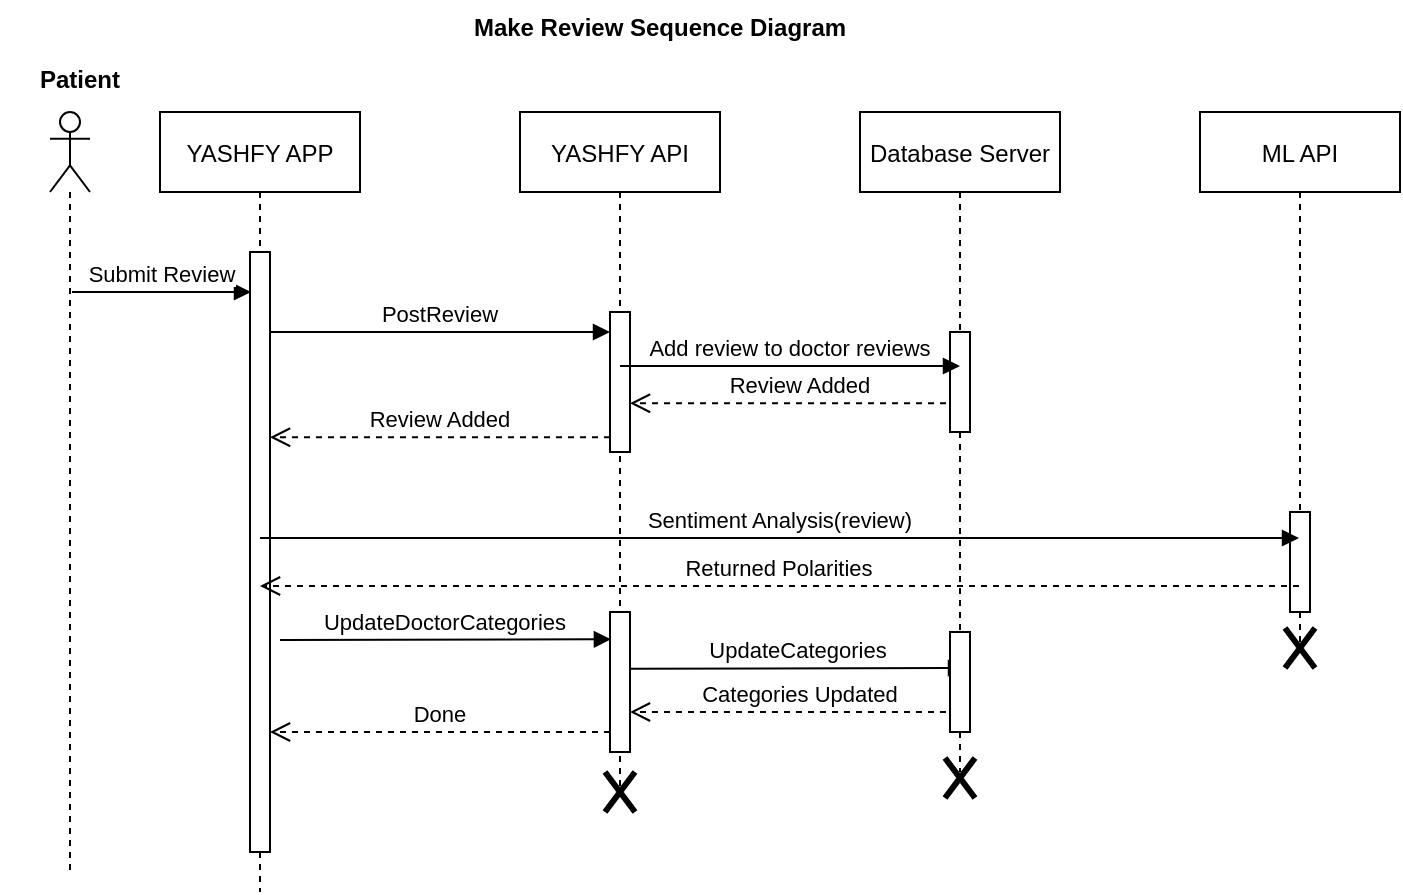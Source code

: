 <mxfile version="16.6.4" type="device"><diagram id="kgpKYQtTHZ0yAKxKKP6v" name="Page-1"><mxGraphModel dx="1085" dy="610" grid="1" gridSize="10" guides="1" tooltips="1" connect="1" arrows="1" fold="1" page="1" pageScale="1" pageWidth="850" pageHeight="1100" math="0" shadow="0"><root><mxCell id="0"/><mxCell id="1" parent="0"/><mxCell id="3nuBFxr9cyL0pnOWT2aG-1" value="YASHFY APP" style="shape=umlLifeline;perimeter=lifelinePerimeter;container=1;collapsible=0;recursiveResize=0;rounded=0;shadow=0;strokeWidth=1;" parent="1" vertex="1"><mxGeometry x="120" y="80" width="100" height="390" as="geometry"/></mxCell><mxCell id="3nuBFxr9cyL0pnOWT2aG-2" value="" style="points=[];perimeter=orthogonalPerimeter;rounded=0;shadow=0;strokeWidth=1;" parent="3nuBFxr9cyL0pnOWT2aG-1" vertex="1"><mxGeometry x="45" y="70" width="10" height="300" as="geometry"/></mxCell><mxCell id="Q5_kEp4C6wmAfCaZ95lo-2" value="Submit Review" style="verticalAlign=bottom;endArrow=block;shadow=0;strokeWidth=1;" edge="1" parent="3nuBFxr9cyL0pnOWT2aG-1"><mxGeometry relative="1" as="geometry"><mxPoint x="-44" y="90.0" as="sourcePoint"/><mxPoint x="45.5" y="90.0" as="targetPoint"/></mxGeometry></mxCell><mxCell id="Q5_kEp4C6wmAfCaZ95lo-10" value="Review Added" style="verticalAlign=bottom;endArrow=open;dashed=1;endSize=8;exitX=0;exitY=0.95;shadow=0;strokeWidth=1;" edge="1" parent="3nuBFxr9cyL0pnOWT2aG-1"><mxGeometry relative="1" as="geometry"><mxPoint x="55.0" y="162.63" as="targetPoint"/><mxPoint x="225" y="162.63" as="sourcePoint"/></mxGeometry></mxCell><mxCell id="Q5_kEp4C6wmAfCaZ95lo-24" value="UpdateDoctorCategories" style="verticalAlign=bottom;endArrow=block;entryX=0.145;entryY=0.321;shadow=0;strokeWidth=1;entryDx=0;entryDy=0;entryPerimeter=0;" edge="1" parent="3nuBFxr9cyL0pnOWT2aG-1"><mxGeometry relative="1" as="geometry"><mxPoint x="60" y="264" as="sourcePoint"/><mxPoint x="225.45" y="263.63" as="targetPoint"/></mxGeometry></mxCell><mxCell id="3nuBFxr9cyL0pnOWT2aG-5" value="YASHFY API" style="shape=umlLifeline;perimeter=lifelinePerimeter;container=1;collapsible=0;recursiveResize=0;rounded=0;shadow=0;strokeWidth=1;" parent="1" vertex="1"><mxGeometry x="300" y="80" width="100" height="340" as="geometry"/></mxCell><mxCell id="3nuBFxr9cyL0pnOWT2aG-6" value="" style="points=[];perimeter=orthogonalPerimeter;rounded=0;shadow=0;strokeWidth=1;" parent="3nuBFxr9cyL0pnOWT2aG-5" vertex="1"><mxGeometry x="45" y="100" width="10" height="70" as="geometry"/></mxCell><mxCell id="Q5_kEp4C6wmAfCaZ95lo-9" value="Review Added" style="verticalAlign=bottom;endArrow=open;dashed=1;endSize=8;exitX=0;exitY=0.95;shadow=0;strokeWidth=1;" edge="1" parent="3nuBFxr9cyL0pnOWT2aG-5"><mxGeometry relative="1" as="geometry"><mxPoint x="55" y="145.63" as="targetPoint"/><mxPoint x="225" y="145.63" as="sourcePoint"/></mxGeometry></mxCell><mxCell id="Q5_kEp4C6wmAfCaZ95lo-25" value="" style="points=[];perimeter=orthogonalPerimeter;rounded=0;shadow=0;strokeWidth=1;" vertex="1" parent="3nuBFxr9cyL0pnOWT2aG-5"><mxGeometry x="45" y="250" width="10" height="70" as="geometry"/></mxCell><mxCell id="Q5_kEp4C6wmAfCaZ95lo-28" value="Categories Updated" style="verticalAlign=bottom;endArrow=open;dashed=1;endSize=8;exitX=0;exitY=0.95;shadow=0;strokeWidth=1;" edge="1" parent="3nuBFxr9cyL0pnOWT2aG-5"><mxGeometry relative="1" as="geometry"><mxPoint x="55" y="300.0" as="targetPoint"/><mxPoint x="225" y="300.0" as="sourcePoint"/></mxGeometry></mxCell><mxCell id="Q5_kEp4C6wmAfCaZ95lo-29" value="Done" style="verticalAlign=bottom;endArrow=open;dashed=1;endSize=8;exitX=0;exitY=0.95;shadow=0;strokeWidth=1;" edge="1" parent="3nuBFxr9cyL0pnOWT2aG-5"><mxGeometry relative="1" as="geometry"><mxPoint x="-125.0" y="310.0" as="targetPoint"/><mxPoint x="45" y="310.0" as="sourcePoint"/></mxGeometry></mxCell><mxCell id="3nuBFxr9cyL0pnOWT2aG-8" value="PostReview" style="verticalAlign=bottom;endArrow=block;entryX=0;entryY=0;shadow=0;strokeWidth=1;" parent="1" edge="1"><mxGeometry relative="1" as="geometry"><mxPoint x="175.0" y="190.0" as="sourcePoint"/><mxPoint x="345.0" y="190.0" as="targetPoint"/></mxGeometry></mxCell><mxCell id="Q5_kEp4C6wmAfCaZ95lo-1" value="" style="shape=umlLifeline;participant=umlActor;perimeter=lifelinePerimeter;whiteSpace=wrap;html=1;container=1;collapsible=0;recursiveResize=0;verticalAlign=top;spacingTop=36;outlineConnect=0;" vertex="1" parent="1"><mxGeometry x="65" y="80" width="20" height="380" as="geometry"/></mxCell><mxCell id="Q5_kEp4C6wmAfCaZ95lo-4" value="Database Server" style="shape=umlLifeline;perimeter=lifelinePerimeter;container=1;collapsible=0;recursiveResize=0;rounded=0;shadow=0;strokeWidth=1;" vertex="1" parent="1"><mxGeometry x="470" y="80" width="100" height="330" as="geometry"/></mxCell><mxCell id="Q5_kEp4C6wmAfCaZ95lo-5" value="" style="points=[];perimeter=orthogonalPerimeter;rounded=0;shadow=0;strokeWidth=1;" vertex="1" parent="Q5_kEp4C6wmAfCaZ95lo-4"><mxGeometry x="45" y="110" width="10" height="50" as="geometry"/></mxCell><mxCell id="Q5_kEp4C6wmAfCaZ95lo-26" value="UpdateCategories" style="verticalAlign=bottom;endArrow=block;shadow=0;strokeWidth=1;" edge="1" parent="Q5_kEp4C6wmAfCaZ95lo-4"><mxGeometry relative="1" as="geometry"><mxPoint x="-115.0" y="278.37" as="sourcePoint"/><mxPoint x="52.5" y="278" as="targetPoint"/></mxGeometry></mxCell><mxCell id="Q5_kEp4C6wmAfCaZ95lo-27" value="" style="points=[];perimeter=orthogonalPerimeter;rounded=0;shadow=0;strokeWidth=1;" vertex="1" parent="Q5_kEp4C6wmAfCaZ95lo-4"><mxGeometry x="45" y="260" width="10" height="50" as="geometry"/></mxCell><mxCell id="Q5_kEp4C6wmAfCaZ95lo-6" value="Add review to doctor reviews" style="verticalAlign=bottom;endArrow=block;entryX=0;entryY=0;shadow=0;strokeWidth=1;" edge="1" parent="1"><mxGeometry relative="1" as="geometry"><mxPoint x="350.0" y="207.0" as="sourcePoint"/><mxPoint x="520.0" y="207.0" as="targetPoint"/></mxGeometry></mxCell><mxCell id="Q5_kEp4C6wmAfCaZ95lo-13" value="ML API" style="shape=umlLifeline;perimeter=lifelinePerimeter;container=1;collapsible=0;recursiveResize=0;rounded=0;shadow=0;strokeWidth=1;" vertex="1" parent="1"><mxGeometry x="640" y="80" width="100" height="270" as="geometry"/></mxCell><mxCell id="Q5_kEp4C6wmAfCaZ95lo-14" value="" style="points=[];perimeter=orthogonalPerimeter;rounded=0;shadow=0;strokeWidth=1;" vertex="1" parent="Q5_kEp4C6wmAfCaZ95lo-13"><mxGeometry x="45" y="200" width="10" height="50" as="geometry"/></mxCell><mxCell id="Q5_kEp4C6wmAfCaZ95lo-17" value="Sentiment Analysis(review)" style="verticalAlign=bottom;endArrow=block;shadow=0;strokeWidth=1;" edge="1" parent="1"><mxGeometry relative="1" as="geometry"><mxPoint x="170.0" y="293.0" as="sourcePoint"/><mxPoint x="689.5" y="293.0" as="targetPoint"/></mxGeometry></mxCell><mxCell id="Q5_kEp4C6wmAfCaZ95lo-18" value="" style="shape=umlDestroy;whiteSpace=wrap;html=1;strokeWidth=3;" vertex="1" parent="1"><mxGeometry x="342.5" y="410" width="15" height="20" as="geometry"/></mxCell><mxCell id="Q5_kEp4C6wmAfCaZ95lo-19" value="" style="shape=umlDestroy;whiteSpace=wrap;html=1;strokeWidth=3;" vertex="1" parent="1"><mxGeometry x="512.5" y="403" width="15" height="20" as="geometry"/></mxCell><mxCell id="Q5_kEp4C6wmAfCaZ95lo-20" value="" style="shape=umlDestroy;whiteSpace=wrap;html=1;strokeWidth=3;" vertex="1" parent="1"><mxGeometry x="682.5" y="338" width="15" height="20" as="geometry"/></mxCell><mxCell id="Q5_kEp4C6wmAfCaZ95lo-21" value="Patient" style="text;align=center;fontStyle=1;verticalAlign=middle;spacingLeft=3;spacingRight=3;strokeColor=none;rotatable=0;points=[[0,0.5],[1,0.5]];portConstraint=eastwest;" vertex="1" parent="1"><mxGeometry x="40" y="50" width="80" height="26" as="geometry"/></mxCell><mxCell id="Q5_kEp4C6wmAfCaZ95lo-22" value="Make Review Sequence Diagram" style="text;align=center;fontStyle=1;verticalAlign=middle;spacingLeft=3;spacingRight=3;strokeColor=none;rotatable=0;points=[[0,0.5],[1,0.5]];portConstraint=eastwest;" vertex="1" parent="1"><mxGeometry x="330" y="24" width="80" height="26" as="geometry"/></mxCell><mxCell id="Q5_kEp4C6wmAfCaZ95lo-23" value="Returned Polarities" style="verticalAlign=bottom;endArrow=open;dashed=1;endSize=8;shadow=0;strokeWidth=1;" edge="1" parent="1"><mxGeometry relative="1" as="geometry"><mxPoint x="170" y="317" as="targetPoint"/><mxPoint x="689.5" y="317.0" as="sourcePoint"/></mxGeometry></mxCell></root></mxGraphModel></diagram></mxfile>